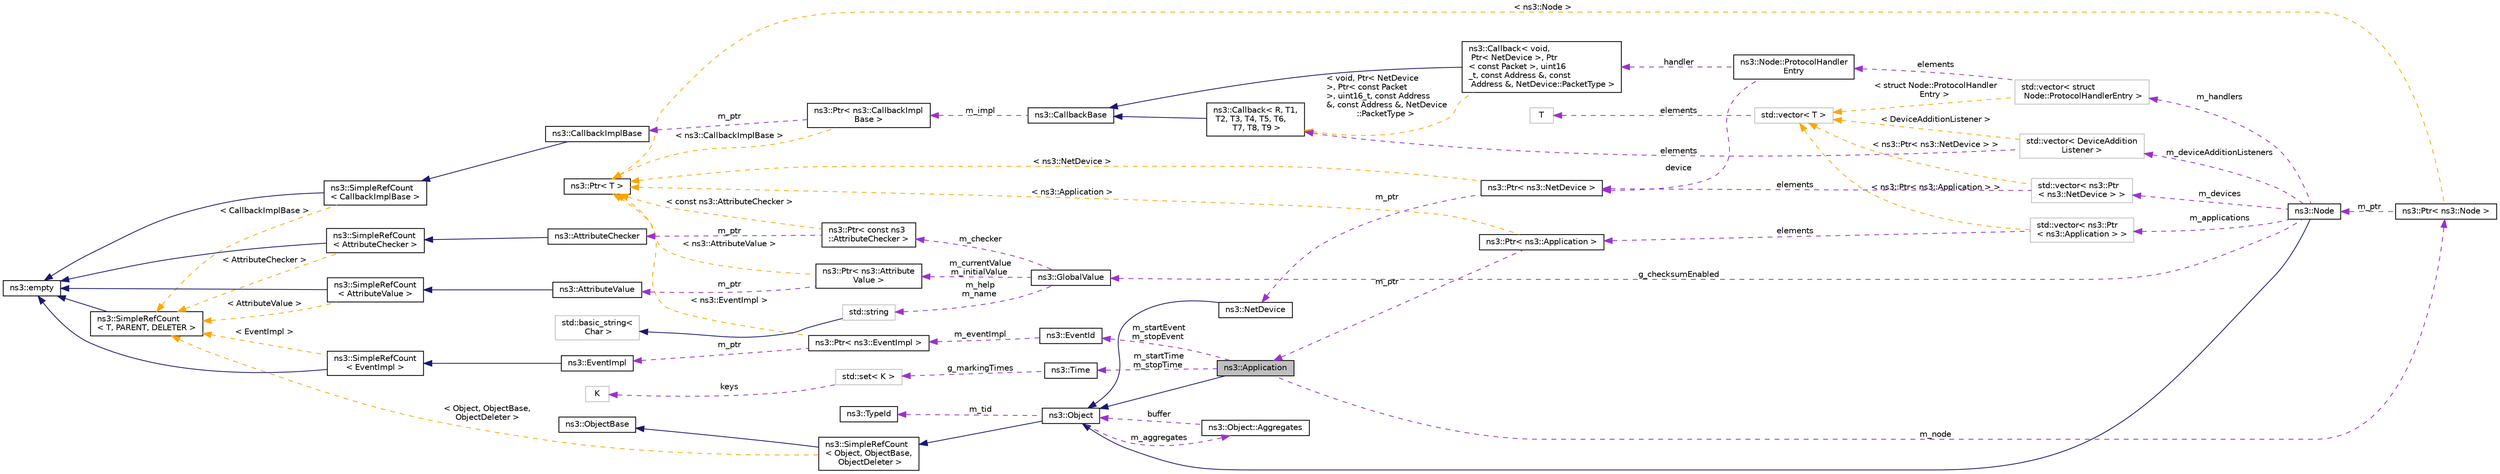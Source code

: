 digraph "ns3::Application"
{
 // LATEX_PDF_SIZE
  edge [fontname="Helvetica",fontsize="10",labelfontname="Helvetica",labelfontsize="10"];
  node [fontname="Helvetica",fontsize="10",shape=record];
  rankdir="LR";
  Node1 [label="ns3::Application",height=0.2,width=0.4,color="black", fillcolor="grey75", style="filled", fontcolor="black",tooltip="The base class for all ns3 applications."];
  Node2 -> Node1 [dir="back",color="midnightblue",fontsize="10",style="solid",fontname="Helvetica"];
  Node2 [label="ns3::Object",height=0.2,width=0.4,color="black", fillcolor="white", style="filled",URL="$classns3_1_1_object.html",tooltip="A base class which provides memory management and object aggregation."];
  Node3 -> Node2 [dir="back",color="midnightblue",fontsize="10",style="solid",fontname="Helvetica"];
  Node3 [label="ns3::SimpleRefCount\l\< Object, ObjectBase,\l ObjectDeleter \>",height=0.2,width=0.4,color="black", fillcolor="white", style="filled",URL="$classns3_1_1_simple_ref_count.html",tooltip=" "];
  Node4 -> Node3 [dir="back",color="midnightblue",fontsize="10",style="solid",fontname="Helvetica"];
  Node4 [label="ns3::ObjectBase",height=0.2,width=0.4,color="black", fillcolor="white", style="filled",URL="$classns3_1_1_object_base.html",tooltip="Anchor the ns-3 type and attribute system."];
  Node5 -> Node3 [dir="back",color="orange",fontsize="10",style="dashed",label=" \< Object, ObjectBase,\l ObjectDeleter \>" ,fontname="Helvetica"];
  Node5 [label="ns3::SimpleRefCount\l\< T, PARENT, DELETER \>",height=0.2,width=0.4,color="black", fillcolor="white", style="filled",URL="$classns3_1_1_simple_ref_count.html",tooltip="A template-based reference counting class."];
  Node6 -> Node5 [dir="back",color="midnightblue",fontsize="10",style="solid",fontname="Helvetica"];
  Node6 [label="ns3::empty",height=0.2,width=0.4,color="black", fillcolor="white", style="filled",URL="$classns3_1_1empty.html",tooltip="make Callback use a separate empty type"];
  Node7 -> Node2 [dir="back",color="darkorchid3",fontsize="10",style="dashed",label=" m_tid" ,fontname="Helvetica"];
  Node7 [label="ns3::TypeId",height=0.2,width=0.4,color="black", fillcolor="white", style="filled",URL="$classns3_1_1_type_id.html",tooltip="a unique identifier for an interface."];
  Node8 -> Node2 [dir="back",color="darkorchid3",fontsize="10",style="dashed",label=" m_aggregates" ,fontname="Helvetica"];
  Node8 [label="ns3::Object::Aggregates",height=0.2,width=0.4,color="black", fillcolor="white", style="filled",URL="$structns3_1_1_object_1_1_aggregates.html",tooltip="The list of Objects aggregated to this one."];
  Node2 -> Node8 [dir="back",color="darkorchid3",fontsize="10",style="dashed",label=" buffer" ,fontname="Helvetica"];
  Node9 -> Node1 [dir="back",color="darkorchid3",fontsize="10",style="dashed",label=" m_startEvent\nm_stopEvent" ,fontname="Helvetica"];
  Node9 [label="ns3::EventId",height=0.2,width=0.4,color="black", fillcolor="white", style="filled",URL="$classns3_1_1_event_id.html",tooltip="An identifier for simulation events."];
  Node10 -> Node9 [dir="back",color="darkorchid3",fontsize="10",style="dashed",label=" m_eventImpl" ,fontname="Helvetica"];
  Node10 [label="ns3::Ptr\< ns3::EventImpl \>",height=0.2,width=0.4,color="black", fillcolor="white", style="filled",URL="$classns3_1_1_ptr.html",tooltip=" "];
  Node11 -> Node10 [dir="back",color="darkorchid3",fontsize="10",style="dashed",label=" m_ptr" ,fontname="Helvetica"];
  Node11 [label="ns3::EventImpl",height=0.2,width=0.4,color="black", fillcolor="white", style="filled",URL="$classns3_1_1_event_impl.html",tooltip="A simulation event."];
  Node12 -> Node11 [dir="back",color="midnightblue",fontsize="10",style="solid",fontname="Helvetica"];
  Node12 [label="ns3::SimpleRefCount\l\< EventImpl \>",height=0.2,width=0.4,color="black", fillcolor="white", style="filled",URL="$classns3_1_1_simple_ref_count.html",tooltip=" "];
  Node6 -> Node12 [dir="back",color="midnightblue",fontsize="10",style="solid",fontname="Helvetica"];
  Node5 -> Node12 [dir="back",color="orange",fontsize="10",style="dashed",label=" \< EventImpl \>" ,fontname="Helvetica"];
  Node13 -> Node10 [dir="back",color="orange",fontsize="10",style="dashed",label=" \< ns3::EventImpl \>" ,fontname="Helvetica"];
  Node13 [label="ns3::Ptr\< T \>",height=0.2,width=0.4,color="black", fillcolor="white", style="filled",URL="$classns3_1_1_ptr.html",tooltip="Smart pointer class similar to boost::intrusive_ptr."];
  Node14 -> Node1 [dir="back",color="darkorchid3",fontsize="10",style="dashed",label=" m_node" ,fontname="Helvetica"];
  Node14 [label="ns3::Ptr\< ns3::Node \>",height=0.2,width=0.4,color="black", fillcolor="white", style="filled",URL="$classns3_1_1_ptr.html",tooltip=" "];
  Node15 -> Node14 [dir="back",color="darkorchid3",fontsize="10",style="dashed",label=" m_ptr" ,fontname="Helvetica"];
  Node15 [label="ns3::Node",height=0.2,width=0.4,color="black", fillcolor="white", style="filled",URL="$classns3_1_1_node.html",tooltip="A network Node."];
  Node2 -> Node15 [dir="back",color="midnightblue",fontsize="10",style="solid",fontname="Helvetica"];
  Node16 -> Node15 [dir="back",color="darkorchid3",fontsize="10",style="dashed",label=" m_applications" ,fontname="Helvetica"];
  Node16 [label="std::vector\< ns3::Ptr\l\< ns3::Application \> \>",height=0.2,width=0.4,color="grey75", fillcolor="white", style="filled",tooltip=" "];
  Node17 -> Node16 [dir="back",color="darkorchid3",fontsize="10",style="dashed",label=" elements" ,fontname="Helvetica"];
  Node17 [label="ns3::Ptr\< ns3::Application \>",height=0.2,width=0.4,color="black", fillcolor="white", style="filled",URL="$classns3_1_1_ptr.html",tooltip=" "];
  Node1 -> Node17 [dir="back",color="darkorchid3",fontsize="10",style="dashed",label=" m_ptr" ,fontname="Helvetica"];
  Node13 -> Node17 [dir="back",color="orange",fontsize="10",style="dashed",label=" \< ns3::Application \>" ,fontname="Helvetica"];
  Node18 -> Node16 [dir="back",color="orange",fontsize="10",style="dashed",label=" \< ns3::Ptr\< ns3::Application \> \>" ,fontname="Helvetica"];
  Node18 [label="std::vector\< T \>",height=0.2,width=0.4,color="grey75", fillcolor="white", style="filled",tooltip=" "];
  Node19 -> Node18 [dir="back",color="darkorchid3",fontsize="10",style="dashed",label=" elements" ,fontname="Helvetica"];
  Node19 [label="T",height=0.2,width=0.4,color="grey75", fillcolor="white", style="filled",tooltip=" "];
  Node20 -> Node15 [dir="back",color="darkorchid3",fontsize="10",style="dashed",label=" m_devices" ,fontname="Helvetica"];
  Node20 [label="std::vector\< ns3::Ptr\l\< ns3::NetDevice \> \>",height=0.2,width=0.4,color="grey75", fillcolor="white", style="filled",tooltip=" "];
  Node21 -> Node20 [dir="back",color="darkorchid3",fontsize="10",style="dashed",label=" elements" ,fontname="Helvetica"];
  Node21 [label="ns3::Ptr\< ns3::NetDevice \>",height=0.2,width=0.4,color="black", fillcolor="white", style="filled",URL="$classns3_1_1_ptr.html",tooltip=" "];
  Node22 -> Node21 [dir="back",color="darkorchid3",fontsize="10",style="dashed",label=" m_ptr" ,fontname="Helvetica"];
  Node22 [label="ns3::NetDevice",height=0.2,width=0.4,color="black", fillcolor="white", style="filled",URL="$classns3_1_1_net_device.html",tooltip="Network layer to device interface."];
  Node2 -> Node22 [dir="back",color="midnightblue",fontsize="10",style="solid",fontname="Helvetica"];
  Node13 -> Node21 [dir="back",color="orange",fontsize="10",style="dashed",label=" \< ns3::NetDevice \>" ,fontname="Helvetica"];
  Node18 -> Node20 [dir="back",color="orange",fontsize="10",style="dashed",label=" \< ns3::Ptr\< ns3::NetDevice \> \>" ,fontname="Helvetica"];
  Node23 -> Node15 [dir="back",color="darkorchid3",fontsize="10",style="dashed",label=" g_checksumEnabled" ,fontname="Helvetica"];
  Node23 [label="ns3::GlobalValue",height=0.2,width=0.4,color="black", fillcolor="white", style="filled",URL="$classns3_1_1_global_value.html",tooltip="Hold a so-called 'global value'."];
  Node24 -> Node23 [dir="back",color="darkorchid3",fontsize="10",style="dashed",label=" m_currentValue\nm_initialValue" ,fontname="Helvetica"];
  Node24 [label="ns3::Ptr\< ns3::Attribute\lValue \>",height=0.2,width=0.4,color="black", fillcolor="white", style="filled",URL="$classns3_1_1_ptr.html",tooltip=" "];
  Node25 -> Node24 [dir="back",color="darkorchid3",fontsize="10",style="dashed",label=" m_ptr" ,fontname="Helvetica"];
  Node25 [label="ns3::AttributeValue",height=0.2,width=0.4,color="black", fillcolor="white", style="filled",URL="$classns3_1_1_attribute_value.html",tooltip="Hold a value for an Attribute."];
  Node26 -> Node25 [dir="back",color="midnightblue",fontsize="10",style="solid",fontname="Helvetica"];
  Node26 [label="ns3::SimpleRefCount\l\< AttributeValue \>",height=0.2,width=0.4,color="black", fillcolor="white", style="filled",URL="$classns3_1_1_simple_ref_count.html",tooltip=" "];
  Node6 -> Node26 [dir="back",color="midnightblue",fontsize="10",style="solid",fontname="Helvetica"];
  Node5 -> Node26 [dir="back",color="orange",fontsize="10",style="dashed",label=" \< AttributeValue \>" ,fontname="Helvetica"];
  Node13 -> Node24 [dir="back",color="orange",fontsize="10",style="dashed",label=" \< ns3::AttributeValue \>" ,fontname="Helvetica"];
  Node27 -> Node23 [dir="back",color="darkorchid3",fontsize="10",style="dashed",label=" m_help\nm_name" ,fontname="Helvetica"];
  Node27 [label="std::string",height=0.2,width=0.4,color="grey75", fillcolor="white", style="filled",tooltip=" "];
  Node28 -> Node27 [dir="back",color="midnightblue",fontsize="10",style="solid",fontname="Helvetica"];
  Node28 [label="std::basic_string\<\l Char \>",height=0.2,width=0.4,color="grey75", fillcolor="white", style="filled",tooltip=" "];
  Node29 -> Node23 [dir="back",color="darkorchid3",fontsize="10",style="dashed",label=" m_checker" ,fontname="Helvetica"];
  Node29 [label="ns3::Ptr\< const ns3\l::AttributeChecker \>",height=0.2,width=0.4,color="black", fillcolor="white", style="filled",URL="$classns3_1_1_ptr.html",tooltip=" "];
  Node30 -> Node29 [dir="back",color="darkorchid3",fontsize="10",style="dashed",label=" m_ptr" ,fontname="Helvetica"];
  Node30 [label="ns3::AttributeChecker",height=0.2,width=0.4,color="black", fillcolor="white", style="filled",URL="$classns3_1_1_attribute_checker.html",tooltip="Represent the type of an attribute."];
  Node31 -> Node30 [dir="back",color="midnightblue",fontsize="10",style="solid",fontname="Helvetica"];
  Node31 [label="ns3::SimpleRefCount\l\< AttributeChecker \>",height=0.2,width=0.4,color="black", fillcolor="white", style="filled",URL="$classns3_1_1_simple_ref_count.html",tooltip=" "];
  Node6 -> Node31 [dir="back",color="midnightblue",fontsize="10",style="solid",fontname="Helvetica"];
  Node5 -> Node31 [dir="back",color="orange",fontsize="10",style="dashed",label=" \< AttributeChecker \>" ,fontname="Helvetica"];
  Node13 -> Node29 [dir="back",color="orange",fontsize="10",style="dashed",label=" \< const ns3::AttributeChecker \>" ,fontname="Helvetica"];
  Node32 -> Node15 [dir="back",color="darkorchid3",fontsize="10",style="dashed",label=" m_handlers" ,fontname="Helvetica"];
  Node32 [label="std::vector\< struct\l Node::ProtocolHandlerEntry \>",height=0.2,width=0.4,color="grey75", fillcolor="white", style="filled",tooltip=" "];
  Node33 -> Node32 [dir="back",color="darkorchid3",fontsize="10",style="dashed",label=" elements" ,fontname="Helvetica"];
  Node33 [label="ns3::Node::ProtocolHandler\lEntry",height=0.2,width=0.4,color="black", fillcolor="white", style="filled",URL="$structns3_1_1_node_1_1_protocol_handler_entry.html",tooltip="Protocol handler entry."];
  Node34 -> Node33 [dir="back",color="darkorchid3",fontsize="10",style="dashed",label=" handler" ,fontname="Helvetica"];
  Node34 [label="ns3::Callback\< void,\l Ptr\< NetDevice \>, Ptr\l\< const Packet \>, uint16\l_t, const Address &, const\l Address &, NetDevice::PacketType \>",height=0.2,width=0.4,color="black", fillcolor="white", style="filled",URL="$classns3_1_1_callback.html",tooltip=" "];
  Node35 -> Node34 [dir="back",color="midnightblue",fontsize="10",style="solid",fontname="Helvetica"];
  Node35 [label="ns3::CallbackBase",height=0.2,width=0.4,color="black", fillcolor="white", style="filled",URL="$classns3_1_1_callback_base.html",tooltip="Base class for Callback class."];
  Node36 -> Node35 [dir="back",color="darkorchid3",fontsize="10",style="dashed",label=" m_impl" ,fontname="Helvetica"];
  Node36 [label="ns3::Ptr\< ns3::CallbackImpl\lBase \>",height=0.2,width=0.4,color="black", fillcolor="white", style="filled",URL="$classns3_1_1_ptr.html",tooltip=" "];
  Node37 -> Node36 [dir="back",color="darkorchid3",fontsize="10",style="dashed",label=" m_ptr" ,fontname="Helvetica"];
  Node37 [label="ns3::CallbackImplBase",height=0.2,width=0.4,color="black", fillcolor="white", style="filled",URL="$classns3_1_1_callback_impl_base.html",tooltip="Abstract base class for CallbackImpl Provides reference counting and equality test."];
  Node38 -> Node37 [dir="back",color="midnightblue",fontsize="10",style="solid",fontname="Helvetica"];
  Node38 [label="ns3::SimpleRefCount\l\< CallbackImplBase \>",height=0.2,width=0.4,color="black", fillcolor="white", style="filled",URL="$classns3_1_1_simple_ref_count.html",tooltip=" "];
  Node6 -> Node38 [dir="back",color="midnightblue",fontsize="10",style="solid",fontname="Helvetica"];
  Node5 -> Node38 [dir="back",color="orange",fontsize="10",style="dashed",label=" \< CallbackImplBase \>" ,fontname="Helvetica"];
  Node13 -> Node36 [dir="back",color="orange",fontsize="10",style="dashed",label=" \< ns3::CallbackImplBase \>" ,fontname="Helvetica"];
  Node39 -> Node34 [dir="back",color="orange",fontsize="10",style="dashed",label=" \< void, Ptr\< NetDevice\l \>, Ptr\< const Packet\l \>, uint16_t, const Address\l &, const Address &, NetDevice\l::PacketType \>" ,fontname="Helvetica"];
  Node39 [label="ns3::Callback\< R, T1,\l T2, T3, T4, T5, T6,\l T7, T8, T9 \>",height=0.2,width=0.4,color="black", fillcolor="white", style="filled",URL="$classns3_1_1_callback.html",tooltip="Callback template class."];
  Node35 -> Node39 [dir="back",color="midnightblue",fontsize="10",style="solid",fontname="Helvetica"];
  Node21 -> Node33 [dir="back",color="darkorchid3",fontsize="10",style="dashed",label=" device" ,fontname="Helvetica"];
  Node18 -> Node32 [dir="back",color="orange",fontsize="10",style="dashed",label=" \< struct Node::ProtocolHandler\lEntry \>" ,fontname="Helvetica"];
  Node40 -> Node15 [dir="back",color="darkorchid3",fontsize="10",style="dashed",label=" m_deviceAdditionListeners" ,fontname="Helvetica"];
  Node40 [label="std::vector\< DeviceAddition\lListener \>",height=0.2,width=0.4,color="grey75", fillcolor="white", style="filled",tooltip=" "];
  Node39 -> Node40 [dir="back",color="darkorchid3",fontsize="10",style="dashed",label=" elements" ,fontname="Helvetica"];
  Node18 -> Node40 [dir="back",color="orange",fontsize="10",style="dashed",label=" \< DeviceAdditionListener \>" ,fontname="Helvetica"];
  Node13 -> Node14 [dir="back",color="orange",fontsize="10",style="dashed",label=" \< ns3::Node \>" ,fontname="Helvetica"];
  Node41 -> Node1 [dir="back",color="darkorchid3",fontsize="10",style="dashed",label=" m_startTime\nm_stopTime" ,fontname="Helvetica"];
  Node41 [label="ns3::Time",height=0.2,width=0.4,color="black", fillcolor="white", style="filled",URL="$classns3_1_1_time.html",tooltip="Simulation virtual time values and global simulation resolution."];
  Node42 -> Node41 [dir="back",color="darkorchid3",fontsize="10",style="dashed",label=" g_markingTimes" ,fontname="Helvetica"];
  Node42 [label="std::set\< K \>",height=0.2,width=0.4,color="grey75", fillcolor="white", style="filled",tooltip=" "];
  Node43 -> Node42 [dir="back",color="darkorchid3",fontsize="10",style="dashed",label=" keys" ,fontname="Helvetica"];
  Node43 [label="K",height=0.2,width=0.4,color="grey75", fillcolor="white", style="filled",tooltip=" "];
}
